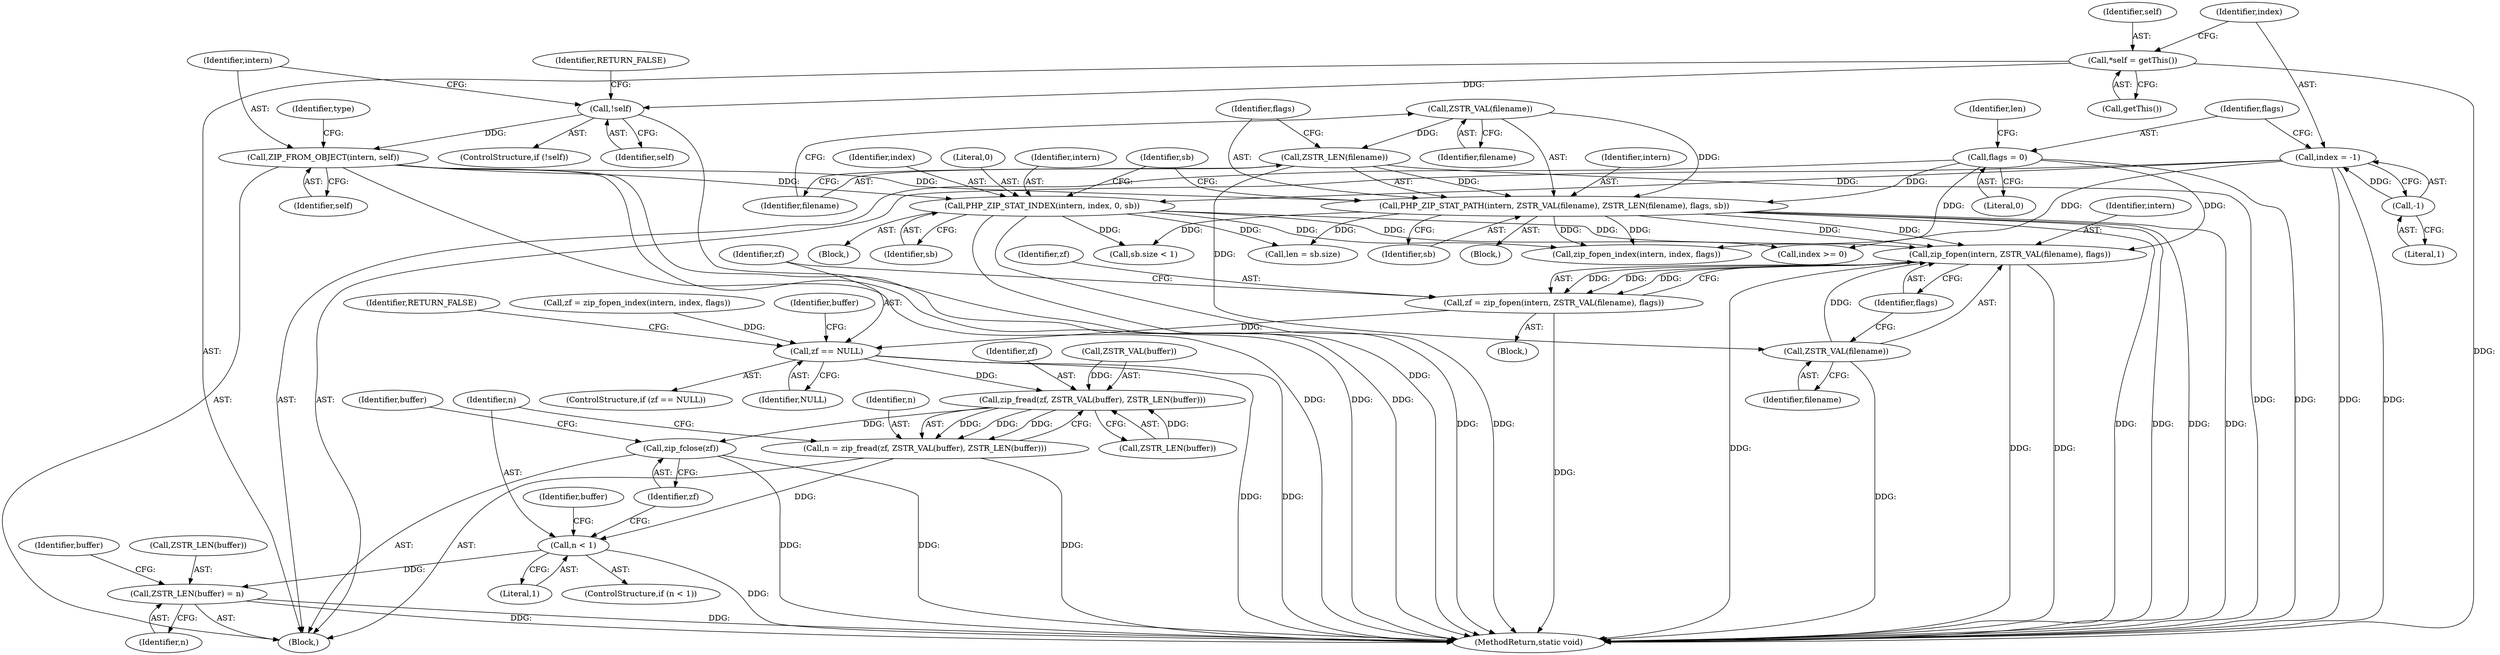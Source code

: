 digraph "0_php-src_3b8d4de300854b3517c7acb239b84f7726c1353c?w=1_0@API" {
"1000221" [label="(Call,zip_fopen(intern, ZSTR_VAL(filename), flags))"];
"1000159" [label="(Call,PHP_ZIP_STAT_PATH(intern, ZSTR_VAL(filename), ZSTR_LEN(filename), flags, sb))"];
"1000137" [label="(Call,ZIP_FROM_OBJECT(intern, self))"];
"1000133" [label="(Call,!self)"];
"1000108" [label="(Call,*self = getThis())"];
"1000161" [label="(Call,ZSTR_VAL(filename))"];
"1000163" [label="(Call,ZSTR_LEN(filename))"];
"1000119" [label="(Call,flags = 0)"];
"1000183" [label="(Call,PHP_ZIP_STAT_INDEX(intern, index, 0, sb))"];
"1000114" [label="(Call,index = -1)"];
"1000116" [label="(Call,-1)"];
"1000223" [label="(Call,ZSTR_VAL(filename))"];
"1000219" [label="(Call,zf = zip_fopen(intern, ZSTR_VAL(filename), flags))"];
"1000227" [label="(Call,zf == NULL)"];
"1000241" [label="(Call,zip_fread(zf, ZSTR_VAL(buffer), ZSTR_LEN(buffer)))"];
"1000239" [label="(Call,n = zip_fread(zf, ZSTR_VAL(buffer), ZSTR_LEN(buffer)))"];
"1000248" [label="(Call,n < 1)"];
"1000263" [label="(Call,ZSTR_LEN(buffer) = n)"];
"1000255" [label="(Call,zip_fclose(zf))"];
"1000139" [label="(Identifier,self)"];
"1000166" [label="(Identifier,sb)"];
"1000242" [label="(Identifier,zf)"];
"1000250" [label="(Literal,1)"];
"1000224" [label="(Identifier,filename)"];
"1000243" [label="(Call,ZSTR_VAL(buffer))"];
"1000220" [label="(Identifier,zf)"];
"1000247" [label="(ControlStructure,if (n < 1))"];
"1000221" [label="(Call,zip_fopen(intern, ZSTR_VAL(filename), flags))"];
"1000191" [label="(Identifier,sb)"];
"1000186" [label="(Literal,0)"];
"1000137" [label="(Call,ZIP_FROM_OBJECT(intern, self))"];
"1000223" [label="(Call,ZSTR_VAL(filename))"];
"1000256" [label="(Identifier,zf)"];
"1000222" [label="(Identifier,intern)"];
"1000249" [label="(Identifier,n)"];
"1000225" [label="(Identifier,flags)"];
"1000117" [label="(Literal,1)"];
"1000213" [label="(Call,zip_fopen_index(intern, index, flags))"];
"1000109" [label="(Identifier,self)"];
"1000248" [label="(Call,n < 1)"];
"1000165" [label="(Identifier,flags)"];
"1000189" [label="(Call,sb.size < 1)"];
"1000110" [label="(Call,getThis())"];
"1000120" [label="(Identifier,flags)"];
"1000184" [label="(Identifier,intern)"];
"1000219" [label="(Call,zf = zip_fopen(intern, ZSTR_VAL(filename), flags))"];
"1000161" [label="(Call,ZSTR_VAL(filename))"];
"1000142" [label="(Identifier,type)"];
"1000119" [label="(Call,flags = 0)"];
"1000164" [label="(Identifier,filename)"];
"1000136" [label="(Identifier,RETURN_FALSE)"];
"1000138" [label="(Identifier,intern)"];
"1000160" [label="(Identifier,intern)"];
"1000108" [label="(Call,*self = getThis())"];
"1000264" [label="(Call,ZSTR_LEN(buffer))"];
"1000211" [label="(Call,zf = zip_fopen_index(intern, index, flags))"];
"1000183" [label="(Call,PHP_ZIP_STAT_INDEX(intern, index, 0, sb))"];
"1000124" [label="(Identifier,len)"];
"1000245" [label="(Call,ZSTR_LEN(buffer))"];
"1000133" [label="(Call,!self)"];
"1000229" [label="(Identifier,NULL)"];
"1000240" [label="(Identifier,n)"];
"1000207" [label="(Call,index >= 0)"];
"1000266" [label="(Identifier,n)"];
"1000159" [label="(Call,PHP_ZIP_STAT_PATH(intern, ZSTR_VAL(filename), ZSTR_LEN(filename), flags, sb))"];
"1000187" [label="(Identifier,sb)"];
"1000162" [label="(Identifier,filename)"];
"1000168" [label="(Block,)"];
"1000255" [label="(Call,zip_fclose(zf))"];
"1000163" [label="(Call,ZSTR_LEN(filename))"];
"1000228" [label="(Identifier,zf)"];
"1000233" [label="(Identifier,buffer)"];
"1000269" [label="(MethodReturn,static void)"];
"1000116" [label="(Call,-1)"];
"1000241" [label="(Call,zip_fread(zf, ZSTR_VAL(buffer), ZSTR_LEN(buffer)))"];
"1000253" [label="(Identifier,buffer)"];
"1000201" [label="(Call,len = sb.size)"];
"1000115" [label="(Identifier,index)"];
"1000226" [label="(ControlStructure,if (zf == NULL))"];
"1000263" [label="(Call,ZSTR_LEN(buffer) = n)"];
"1000268" [label="(Identifier,buffer)"];
"1000134" [label="(Identifier,self)"];
"1000132" [label="(ControlStructure,if (!self))"];
"1000114" [label="(Call,index = -1)"];
"1000231" [label="(Identifier,RETURN_FALSE)"];
"1000260" [label="(Identifier,buffer)"];
"1000218" [label="(Block,)"];
"1000105" [label="(Block,)"];
"1000185" [label="(Identifier,index)"];
"1000121" [label="(Literal,0)"];
"1000239" [label="(Call,n = zip_fread(zf, ZSTR_VAL(buffer), ZSTR_LEN(buffer)))"];
"1000227" [label="(Call,zf == NULL)"];
"1000144" [label="(Block,)"];
"1000221" -> "1000219"  [label="AST: "];
"1000221" -> "1000225"  [label="CFG: "];
"1000222" -> "1000221"  [label="AST: "];
"1000223" -> "1000221"  [label="AST: "];
"1000225" -> "1000221"  [label="AST: "];
"1000219" -> "1000221"  [label="CFG: "];
"1000221" -> "1000269"  [label="DDG: "];
"1000221" -> "1000269"  [label="DDG: "];
"1000221" -> "1000269"  [label="DDG: "];
"1000221" -> "1000219"  [label="DDG: "];
"1000221" -> "1000219"  [label="DDG: "];
"1000221" -> "1000219"  [label="DDG: "];
"1000159" -> "1000221"  [label="DDG: "];
"1000159" -> "1000221"  [label="DDG: "];
"1000183" -> "1000221"  [label="DDG: "];
"1000223" -> "1000221"  [label="DDG: "];
"1000119" -> "1000221"  [label="DDG: "];
"1000159" -> "1000144"  [label="AST: "];
"1000159" -> "1000166"  [label="CFG: "];
"1000160" -> "1000159"  [label="AST: "];
"1000161" -> "1000159"  [label="AST: "];
"1000163" -> "1000159"  [label="AST: "];
"1000165" -> "1000159"  [label="AST: "];
"1000166" -> "1000159"  [label="AST: "];
"1000191" -> "1000159"  [label="CFG: "];
"1000159" -> "1000269"  [label="DDG: "];
"1000159" -> "1000269"  [label="DDG: "];
"1000159" -> "1000269"  [label="DDG: "];
"1000159" -> "1000269"  [label="DDG: "];
"1000137" -> "1000159"  [label="DDG: "];
"1000161" -> "1000159"  [label="DDG: "];
"1000163" -> "1000159"  [label="DDG: "];
"1000119" -> "1000159"  [label="DDG: "];
"1000159" -> "1000189"  [label="DDG: "];
"1000159" -> "1000201"  [label="DDG: "];
"1000159" -> "1000213"  [label="DDG: "];
"1000159" -> "1000213"  [label="DDG: "];
"1000137" -> "1000105"  [label="AST: "];
"1000137" -> "1000139"  [label="CFG: "];
"1000138" -> "1000137"  [label="AST: "];
"1000139" -> "1000137"  [label="AST: "];
"1000142" -> "1000137"  [label="CFG: "];
"1000137" -> "1000269"  [label="DDG: "];
"1000137" -> "1000269"  [label="DDG: "];
"1000137" -> "1000269"  [label="DDG: "];
"1000133" -> "1000137"  [label="DDG: "];
"1000137" -> "1000183"  [label="DDG: "];
"1000133" -> "1000132"  [label="AST: "];
"1000133" -> "1000134"  [label="CFG: "];
"1000134" -> "1000133"  [label="AST: "];
"1000136" -> "1000133"  [label="CFG: "];
"1000138" -> "1000133"  [label="CFG: "];
"1000133" -> "1000269"  [label="DDG: "];
"1000108" -> "1000133"  [label="DDG: "];
"1000108" -> "1000105"  [label="AST: "];
"1000108" -> "1000110"  [label="CFG: "];
"1000109" -> "1000108"  [label="AST: "];
"1000110" -> "1000108"  [label="AST: "];
"1000115" -> "1000108"  [label="CFG: "];
"1000108" -> "1000269"  [label="DDG: "];
"1000161" -> "1000162"  [label="CFG: "];
"1000162" -> "1000161"  [label="AST: "];
"1000164" -> "1000161"  [label="CFG: "];
"1000161" -> "1000163"  [label="DDG: "];
"1000163" -> "1000164"  [label="CFG: "];
"1000164" -> "1000163"  [label="AST: "];
"1000165" -> "1000163"  [label="CFG: "];
"1000163" -> "1000269"  [label="DDG: "];
"1000163" -> "1000223"  [label="DDG: "];
"1000119" -> "1000105"  [label="AST: "];
"1000119" -> "1000121"  [label="CFG: "];
"1000120" -> "1000119"  [label="AST: "];
"1000121" -> "1000119"  [label="AST: "];
"1000124" -> "1000119"  [label="CFG: "];
"1000119" -> "1000269"  [label="DDG: "];
"1000119" -> "1000213"  [label="DDG: "];
"1000183" -> "1000168"  [label="AST: "];
"1000183" -> "1000187"  [label="CFG: "];
"1000184" -> "1000183"  [label="AST: "];
"1000185" -> "1000183"  [label="AST: "];
"1000186" -> "1000183"  [label="AST: "];
"1000187" -> "1000183"  [label="AST: "];
"1000191" -> "1000183"  [label="CFG: "];
"1000183" -> "1000269"  [label="DDG: "];
"1000183" -> "1000269"  [label="DDG: "];
"1000114" -> "1000183"  [label="DDG: "];
"1000183" -> "1000189"  [label="DDG: "];
"1000183" -> "1000201"  [label="DDG: "];
"1000183" -> "1000207"  [label="DDG: "];
"1000183" -> "1000213"  [label="DDG: "];
"1000114" -> "1000105"  [label="AST: "];
"1000114" -> "1000116"  [label="CFG: "];
"1000115" -> "1000114"  [label="AST: "];
"1000116" -> "1000114"  [label="AST: "];
"1000120" -> "1000114"  [label="CFG: "];
"1000114" -> "1000269"  [label="DDG: "];
"1000114" -> "1000269"  [label="DDG: "];
"1000116" -> "1000114"  [label="DDG: "];
"1000114" -> "1000207"  [label="DDG: "];
"1000116" -> "1000117"  [label="CFG: "];
"1000117" -> "1000116"  [label="AST: "];
"1000223" -> "1000224"  [label="CFG: "];
"1000224" -> "1000223"  [label="AST: "];
"1000225" -> "1000223"  [label="CFG: "];
"1000223" -> "1000269"  [label="DDG: "];
"1000219" -> "1000218"  [label="AST: "];
"1000220" -> "1000219"  [label="AST: "];
"1000228" -> "1000219"  [label="CFG: "];
"1000219" -> "1000269"  [label="DDG: "];
"1000219" -> "1000227"  [label="DDG: "];
"1000227" -> "1000226"  [label="AST: "];
"1000227" -> "1000229"  [label="CFG: "];
"1000228" -> "1000227"  [label="AST: "];
"1000229" -> "1000227"  [label="AST: "];
"1000231" -> "1000227"  [label="CFG: "];
"1000233" -> "1000227"  [label="CFG: "];
"1000227" -> "1000269"  [label="DDG: "];
"1000227" -> "1000269"  [label="DDG: "];
"1000211" -> "1000227"  [label="DDG: "];
"1000227" -> "1000241"  [label="DDG: "];
"1000241" -> "1000239"  [label="AST: "];
"1000241" -> "1000245"  [label="CFG: "];
"1000242" -> "1000241"  [label="AST: "];
"1000243" -> "1000241"  [label="AST: "];
"1000245" -> "1000241"  [label="AST: "];
"1000239" -> "1000241"  [label="CFG: "];
"1000241" -> "1000239"  [label="DDG: "];
"1000241" -> "1000239"  [label="DDG: "];
"1000241" -> "1000239"  [label="DDG: "];
"1000243" -> "1000241"  [label="DDG: "];
"1000245" -> "1000241"  [label="DDG: "];
"1000241" -> "1000255"  [label="DDG: "];
"1000239" -> "1000105"  [label="AST: "];
"1000240" -> "1000239"  [label="AST: "];
"1000249" -> "1000239"  [label="CFG: "];
"1000239" -> "1000269"  [label="DDG: "];
"1000239" -> "1000248"  [label="DDG: "];
"1000248" -> "1000247"  [label="AST: "];
"1000248" -> "1000250"  [label="CFG: "];
"1000249" -> "1000248"  [label="AST: "];
"1000250" -> "1000248"  [label="AST: "];
"1000253" -> "1000248"  [label="CFG: "];
"1000256" -> "1000248"  [label="CFG: "];
"1000248" -> "1000269"  [label="DDG: "];
"1000248" -> "1000263"  [label="DDG: "];
"1000263" -> "1000105"  [label="AST: "];
"1000263" -> "1000266"  [label="CFG: "];
"1000264" -> "1000263"  [label="AST: "];
"1000266" -> "1000263"  [label="AST: "];
"1000268" -> "1000263"  [label="CFG: "];
"1000263" -> "1000269"  [label="DDG: "];
"1000263" -> "1000269"  [label="DDG: "];
"1000255" -> "1000105"  [label="AST: "];
"1000255" -> "1000256"  [label="CFG: "];
"1000256" -> "1000255"  [label="AST: "];
"1000260" -> "1000255"  [label="CFG: "];
"1000255" -> "1000269"  [label="DDG: "];
"1000255" -> "1000269"  [label="DDG: "];
}
